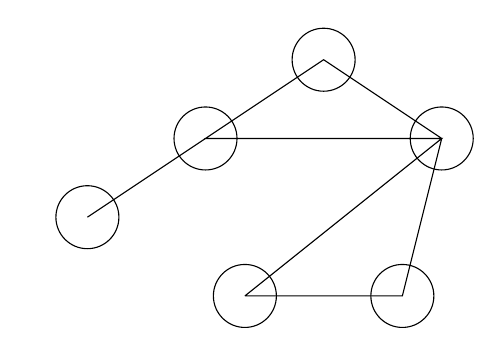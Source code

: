 ﻿\def\a{.4}
\def\b{.3}
\def\cr{.53}

\begin{tikzpicture} 
\draw (0,0) circle [radius=\a];
\draw (0,0) -- (2,0) -- (2.5,2) -- (1,3) -- (-0.5,2) -- (2.5,2) -- (0,0);
\draw (2,0) circle [radius=\a];
\draw (2.5,2) circle [radius=\a];
\draw (-0.5,2) circle [radius=\a];
\draw (1,3) circle [radius=\a];
\draw (-2,1) circle [radius=\a];
\draw (-2,1) -- (-0.5,2);
\end{tikzpicture}